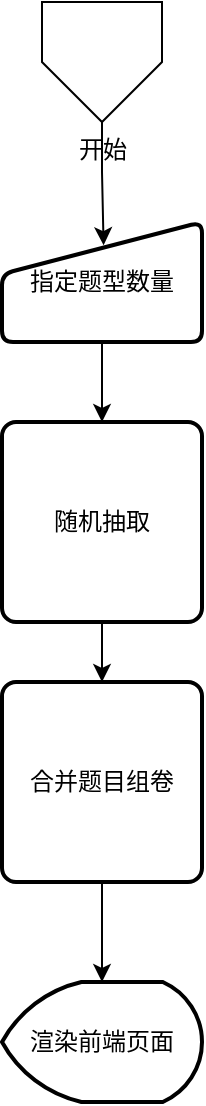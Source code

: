 <mxfile version="24.2.3" type="github">
  <diagram name="第 1 页" id="BvfWt2eRAFPN4007Cygg">
    <mxGraphModel dx="1050" dy="522" grid="1" gridSize="10" guides="1" tooltips="1" connect="1" arrows="1" fold="1" page="1" pageScale="1" pageWidth="827" pageHeight="1169" math="0" shadow="0">
      <root>
        <mxCell id="0" />
        <mxCell id="1" parent="0" />
        <mxCell id="bTiR-89tCNRCRYvhyB9D-3" value="开始" style="verticalLabelPosition=bottom;verticalAlign=top;html=1;shape=offPageConnector;rounded=0;size=0.5;" vertex="1" parent="1">
          <mxGeometry x="200" y="130" width="60" height="60" as="geometry" />
        </mxCell>
        <mxCell id="bTiR-89tCNRCRYvhyB9D-10" style="edgeStyle=orthogonalEdgeStyle;rounded=0;orthogonalLoop=1;jettySize=auto;html=1;entryX=0.5;entryY=0;entryDx=0;entryDy=0;" edge="1" parent="1" source="bTiR-89tCNRCRYvhyB9D-5" target="bTiR-89tCNRCRYvhyB9D-6">
          <mxGeometry relative="1" as="geometry" />
        </mxCell>
        <mxCell id="bTiR-89tCNRCRYvhyB9D-5" value="指定题型数量" style="html=1;strokeWidth=2;shape=manualInput;whiteSpace=wrap;rounded=1;size=26;arcSize=11;" vertex="1" parent="1">
          <mxGeometry x="180" y="240" width="100" height="60" as="geometry" />
        </mxCell>
        <mxCell id="bTiR-89tCNRCRYvhyB9D-11" style="edgeStyle=orthogonalEdgeStyle;rounded=0;orthogonalLoop=1;jettySize=auto;html=1;exitX=0.5;exitY=1;exitDx=0;exitDy=0;entryX=0.5;entryY=0;entryDx=0;entryDy=0;" edge="1" parent="1" source="bTiR-89tCNRCRYvhyB9D-6" target="bTiR-89tCNRCRYvhyB9D-7">
          <mxGeometry relative="1" as="geometry" />
        </mxCell>
        <mxCell id="bTiR-89tCNRCRYvhyB9D-6" value="随机抽取" style="rounded=1;whiteSpace=wrap;html=1;absoluteArcSize=1;arcSize=14;strokeWidth=2;" vertex="1" parent="1">
          <mxGeometry x="180" y="340" width="100" height="100" as="geometry" />
        </mxCell>
        <mxCell id="bTiR-89tCNRCRYvhyB9D-7" value="合并题目组卷" style="rounded=1;whiteSpace=wrap;html=1;absoluteArcSize=1;arcSize=14;strokeWidth=2;" vertex="1" parent="1">
          <mxGeometry x="180" y="470" width="100" height="100" as="geometry" />
        </mxCell>
        <mxCell id="bTiR-89tCNRCRYvhyB9D-8" value="渲染前端页面" style="strokeWidth=2;html=1;shape=mxgraph.flowchart.display;whiteSpace=wrap;" vertex="1" parent="1">
          <mxGeometry x="180" y="620" width="100" height="60" as="geometry" />
        </mxCell>
        <mxCell id="bTiR-89tCNRCRYvhyB9D-9" style="edgeStyle=orthogonalEdgeStyle;rounded=0;orthogonalLoop=1;jettySize=auto;html=1;entryX=0.508;entryY=0.193;entryDx=0;entryDy=0;entryPerimeter=0;" edge="1" parent="1" source="bTiR-89tCNRCRYvhyB9D-3" target="bTiR-89tCNRCRYvhyB9D-5">
          <mxGeometry relative="1" as="geometry" />
        </mxCell>
        <mxCell id="bTiR-89tCNRCRYvhyB9D-12" style="edgeStyle=orthogonalEdgeStyle;rounded=0;orthogonalLoop=1;jettySize=auto;html=1;exitX=0.5;exitY=1;exitDx=0;exitDy=0;entryX=0.5;entryY=0;entryDx=0;entryDy=0;entryPerimeter=0;" edge="1" parent="1" source="bTiR-89tCNRCRYvhyB9D-7" target="bTiR-89tCNRCRYvhyB9D-8">
          <mxGeometry relative="1" as="geometry" />
        </mxCell>
      </root>
    </mxGraphModel>
  </diagram>
</mxfile>
